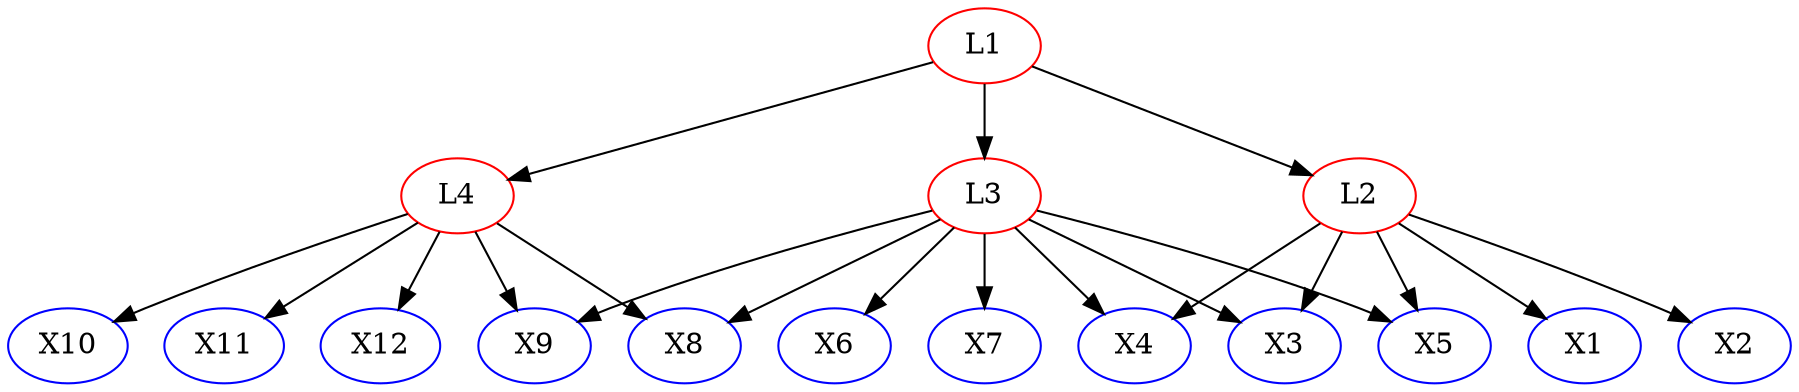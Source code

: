 digraph {
X4 [color = blue]; X9 [color = blue]; X10 [color = blue]; L2 [color = red]; X3 [color = blue]; X1 [color = blue]; L4 [color = red]; X11 [color = blue]; X5 [color = blue]; X6 [color = blue]; X2 [color = blue]; L3 [color = red]; L1 [color = red]; X12 [color = blue]; X8 [color = blue]; X7 [color = blue]; 
subgraph Undirected {
edge [dir=none, color=black]
}

subgraph Directed {
edge [color=black]
L1 -> L4
L2 -> X1
L3 -> X9
L4 -> X12
L2 -> X5
L1 -> L3
L4 -> X8
L3 -> X4
L2 -> X2
L4 -> X11
L2 -> X4
L1 -> L2
L4 -> X10
L4 -> X9
L3 -> X7
L3 -> X3
L3 -> X8
L3 -> X5
L3 -> X6
L2 -> X3
}

}
